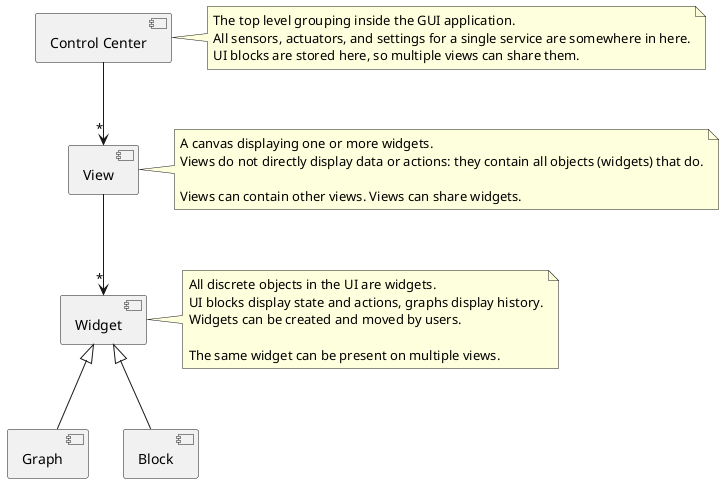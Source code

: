 @startuml Component Definitions

[Control Center]
note right
    The top level grouping inside the GUI application.
    All sensors, actuators, and settings for a single service are somewhere in here.
    UI blocks are stored here, so multiple views can share them.
end note

[View]
note right
    A canvas displaying one or more widgets.
    Views do not directly display data or actions: they contain all objects (widgets) that do.

    Views can contain other views. Views can share widgets.
end note

[Widget]
note right
    All discrete objects in the UI are widgets.
    UI blocks display state and actions, graphs display history.
    Widgets can be created and moved by users.

    The same widget can be present on multiple views.
end note


[Graph]
[Block]

[Control Center] --> "*" View
[View] --> "*" [Widget]

[Widget] <|-- [Block]
[Widget] <|-- [Graph]

@enduml